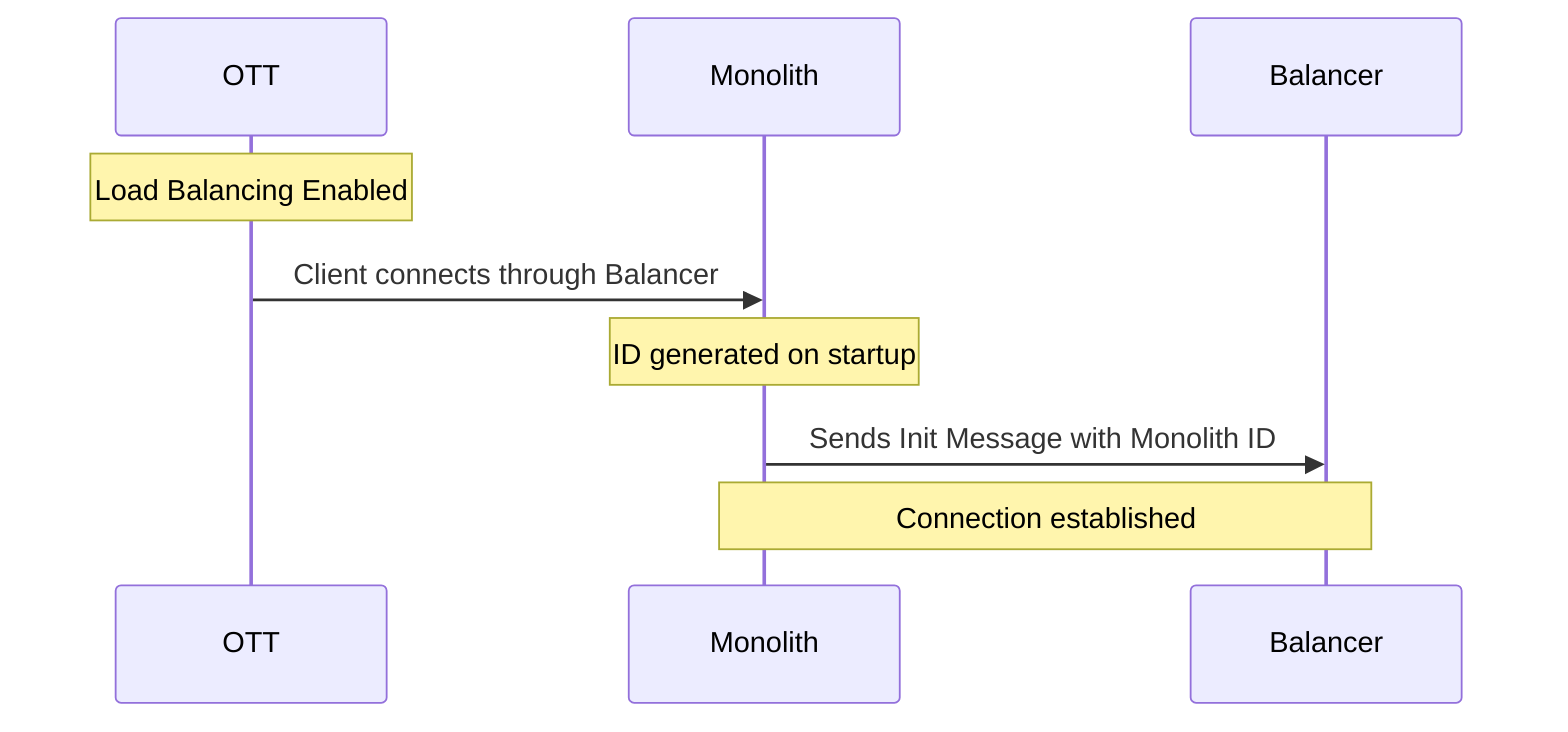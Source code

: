 sequenceDiagram

    Participant OTT
    participant Monolith
    participant Balancer

    Note over OTT: Load Balancing Enabled

    OTT->>Monolith: Client connects through Balancer
    Note over Monolith: ID generated on startup
    Monolith->>Balancer: Sends Init Message with Monolith ID
    Note over Monolith,Balancer: Connection established